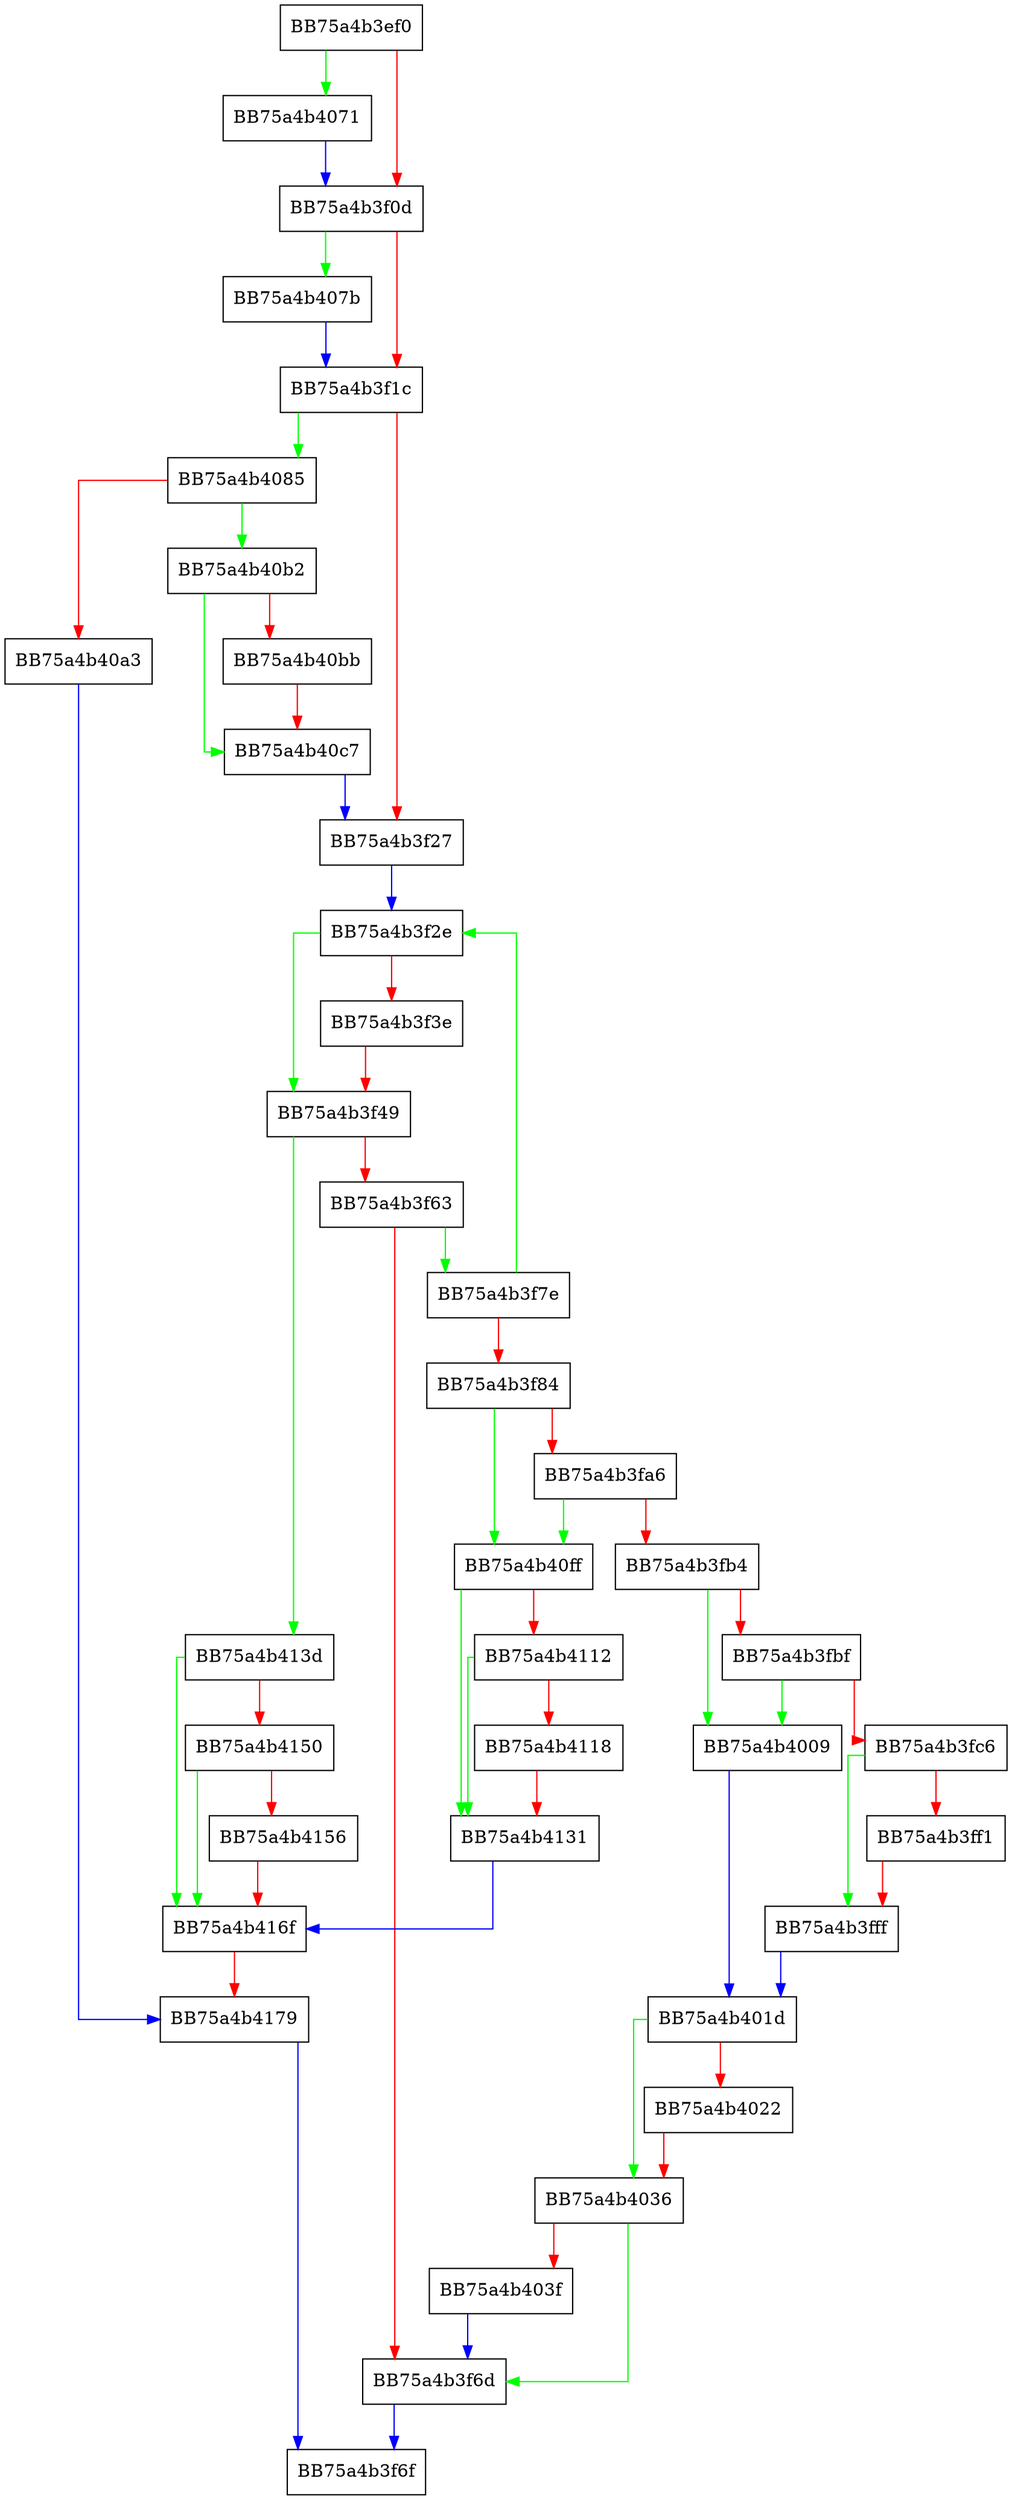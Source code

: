 digraph EnumObject {
  node [shape="box"];
  graph [splines=ortho];
  BB75a4b3ef0 -> BB75a4b4071 [color="green"];
  BB75a4b3ef0 -> BB75a4b3f0d [color="red"];
  BB75a4b3f0d -> BB75a4b407b [color="green"];
  BB75a4b3f0d -> BB75a4b3f1c [color="red"];
  BB75a4b3f1c -> BB75a4b4085 [color="green"];
  BB75a4b3f1c -> BB75a4b3f27 [color="red"];
  BB75a4b3f27 -> BB75a4b3f2e [color="blue"];
  BB75a4b3f2e -> BB75a4b3f49 [color="green"];
  BB75a4b3f2e -> BB75a4b3f3e [color="red"];
  BB75a4b3f3e -> BB75a4b3f49 [color="red"];
  BB75a4b3f49 -> BB75a4b413d [color="green"];
  BB75a4b3f49 -> BB75a4b3f63 [color="red"];
  BB75a4b3f63 -> BB75a4b3f7e [color="green"];
  BB75a4b3f63 -> BB75a4b3f6d [color="red"];
  BB75a4b3f6d -> BB75a4b3f6f [color="blue"];
  BB75a4b3f7e -> BB75a4b3f2e [color="green"];
  BB75a4b3f7e -> BB75a4b3f84 [color="red"];
  BB75a4b3f84 -> BB75a4b40ff [color="green"];
  BB75a4b3f84 -> BB75a4b3fa6 [color="red"];
  BB75a4b3fa6 -> BB75a4b40ff [color="green"];
  BB75a4b3fa6 -> BB75a4b3fb4 [color="red"];
  BB75a4b3fb4 -> BB75a4b4009 [color="green"];
  BB75a4b3fb4 -> BB75a4b3fbf [color="red"];
  BB75a4b3fbf -> BB75a4b4009 [color="green"];
  BB75a4b3fbf -> BB75a4b3fc6 [color="red"];
  BB75a4b3fc6 -> BB75a4b3fff [color="green"];
  BB75a4b3fc6 -> BB75a4b3ff1 [color="red"];
  BB75a4b3ff1 -> BB75a4b3fff [color="red"];
  BB75a4b3fff -> BB75a4b401d [color="blue"];
  BB75a4b4009 -> BB75a4b401d [color="blue"];
  BB75a4b401d -> BB75a4b4036 [color="green"];
  BB75a4b401d -> BB75a4b4022 [color="red"];
  BB75a4b4022 -> BB75a4b4036 [color="red"];
  BB75a4b4036 -> BB75a4b3f6d [color="green"];
  BB75a4b4036 -> BB75a4b403f [color="red"];
  BB75a4b403f -> BB75a4b3f6d [color="blue"];
  BB75a4b4071 -> BB75a4b3f0d [color="blue"];
  BB75a4b407b -> BB75a4b3f1c [color="blue"];
  BB75a4b4085 -> BB75a4b40b2 [color="green"];
  BB75a4b4085 -> BB75a4b40a3 [color="red"];
  BB75a4b40a3 -> BB75a4b4179 [color="blue"];
  BB75a4b40b2 -> BB75a4b40c7 [color="green"];
  BB75a4b40b2 -> BB75a4b40bb [color="red"];
  BB75a4b40bb -> BB75a4b40c7 [color="red"];
  BB75a4b40c7 -> BB75a4b3f27 [color="blue"];
  BB75a4b40ff -> BB75a4b4131 [color="green"];
  BB75a4b40ff -> BB75a4b4112 [color="red"];
  BB75a4b4112 -> BB75a4b4131 [color="green"];
  BB75a4b4112 -> BB75a4b4118 [color="red"];
  BB75a4b4118 -> BB75a4b4131 [color="red"];
  BB75a4b4131 -> BB75a4b416f [color="blue"];
  BB75a4b413d -> BB75a4b416f [color="green"];
  BB75a4b413d -> BB75a4b4150 [color="red"];
  BB75a4b4150 -> BB75a4b416f [color="green"];
  BB75a4b4150 -> BB75a4b4156 [color="red"];
  BB75a4b4156 -> BB75a4b416f [color="red"];
  BB75a4b416f -> BB75a4b4179 [color="red"];
  BB75a4b4179 -> BB75a4b3f6f [color="blue"];
}